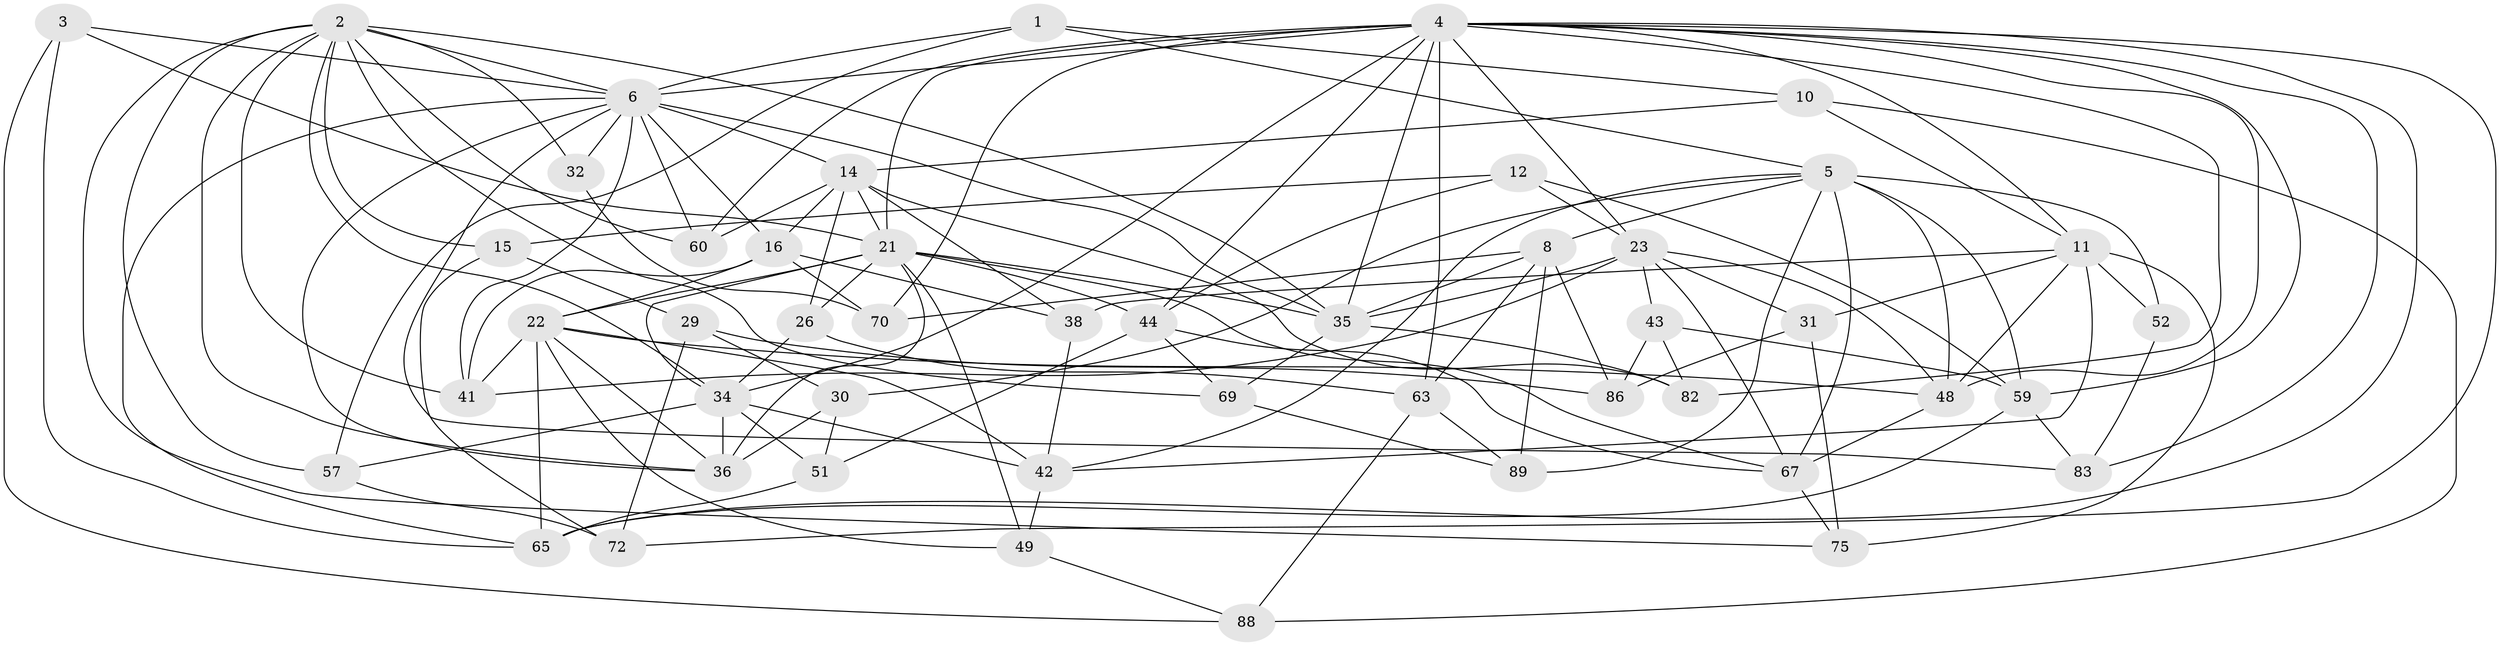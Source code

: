 // original degree distribution, {4: 1.0}
// Generated by graph-tools (version 1.1) at 2025/16/03/09/25 04:16:17]
// undirected, 48 vertices, 137 edges
graph export_dot {
graph [start="1"]
  node [color=gray90,style=filled];
  1;
  2 [super="+9+20+7"];
  3;
  4 [super="+62+13+19+58"];
  5 [super="+74+64+94"];
  6 [super="+39+54+66"];
  8 [super="+87"];
  10;
  11 [super="+25+24"];
  12;
  14 [super="+27"];
  15;
  16 [super="+45"];
  21 [super="+33+46"];
  22 [super="+55+77"];
  23 [super="+28+68"];
  26;
  29;
  30;
  31;
  32;
  34 [super="+37+40"];
  35 [super="+71+91"];
  36 [super="+92"];
  38;
  41 [super="+93"];
  42 [super="+73"];
  43;
  44 [super="+53"];
  48 [super="+95"];
  49;
  51;
  52;
  57;
  59 [super="+85"];
  60;
  63 [super="+84"];
  65 [super="+80"];
  67 [super="+81"];
  69;
  70;
  72;
  75;
  82;
  83;
  86;
  88;
  89;
  1 -- 10;
  1 -- 57;
  1 -- 5;
  1 -- 6;
  2 -- 32 [weight=2];
  2 -- 57;
  2 -- 41;
  2 -- 75;
  2 -- 35;
  2 -- 6;
  2 -- 34;
  2 -- 36;
  2 -- 69;
  2 -- 60;
  2 -- 15;
  3 -- 21;
  3 -- 88;
  3 -- 65;
  3 -- 6;
  4 -- 65;
  4 -- 70;
  4 -- 63 [weight=2];
  4 -- 34 [weight=2];
  4 -- 72;
  4 -- 59;
  4 -- 60;
  4 -- 6;
  4 -- 82;
  4 -- 35;
  4 -- 11;
  4 -- 44;
  4 -- 21;
  4 -- 83;
  4 -- 23;
  4 -- 48;
  5 -- 30;
  5 -- 52 [weight=2];
  5 -- 42;
  5 -- 59;
  5 -- 8;
  5 -- 89;
  5 -- 67;
  5 -- 48;
  6 -- 16;
  6 -- 32;
  6 -- 35;
  6 -- 60;
  6 -- 65;
  6 -- 41 [weight=2];
  6 -- 14;
  6 -- 83;
  6 -- 36;
  8 -- 89;
  8 -- 70;
  8 -- 35;
  8 -- 86;
  8 -- 63;
  10 -- 14;
  10 -- 11;
  10 -- 88;
  11 -- 75;
  11 -- 31;
  11 -- 42;
  11 -- 48;
  11 -- 52;
  11 -- 38;
  12 -- 15;
  12 -- 44;
  12 -- 23;
  12 -- 59;
  14 -- 16;
  14 -- 82;
  14 -- 38;
  14 -- 26;
  14 -- 60;
  14 -- 21;
  15 -- 72;
  15 -- 29;
  16 -- 38;
  16 -- 41;
  16 -- 70;
  16 -- 22;
  21 -- 49;
  21 -- 35;
  21 -- 34 [weight=2];
  21 -- 36;
  21 -- 67;
  21 -- 22;
  21 -- 26;
  21 -- 44;
  22 -- 41;
  22 -- 48;
  22 -- 65;
  22 -- 42;
  22 -- 49;
  22 -- 36;
  23 -- 41;
  23 -- 43;
  23 -- 35;
  23 -- 67;
  23 -- 31;
  23 -- 48;
  26 -- 63;
  26 -- 34;
  29 -- 72;
  29 -- 86;
  29 -- 30;
  30 -- 51;
  30 -- 36;
  31 -- 86;
  31 -- 75;
  32 -- 70;
  34 -- 51;
  34 -- 36;
  34 -- 42;
  34 -- 57;
  35 -- 82;
  35 -- 69;
  38 -- 42;
  42 -- 49;
  43 -- 86;
  43 -- 82;
  43 -- 59;
  44 -- 51;
  44 -- 69;
  44 -- 67;
  48 -- 67;
  49 -- 88;
  51 -- 65;
  52 -- 83;
  57 -- 72;
  59 -- 83;
  59 -- 65;
  63 -- 88;
  63 -- 89;
  67 -- 75;
  69 -- 89;
}
